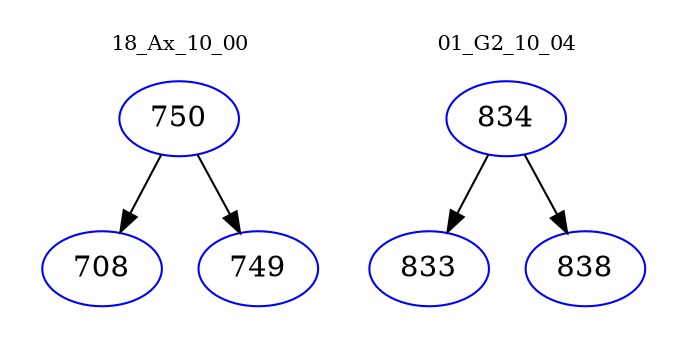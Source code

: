 digraph{
subgraph cluster_0 {
color = white
label = "18_Ax_10_00";
fontsize=10;
T0_750 [label="750", color="blue"]
T0_750 -> T0_708 [color="black"]
T0_708 [label="708", color="blue"]
T0_750 -> T0_749 [color="black"]
T0_749 [label="749", color="blue"]
}
subgraph cluster_1 {
color = white
label = "01_G2_10_04";
fontsize=10;
T1_834 [label="834", color="blue"]
T1_834 -> T1_833 [color="black"]
T1_833 [label="833", color="blue"]
T1_834 -> T1_838 [color="black"]
T1_838 [label="838", color="blue"]
}
}
